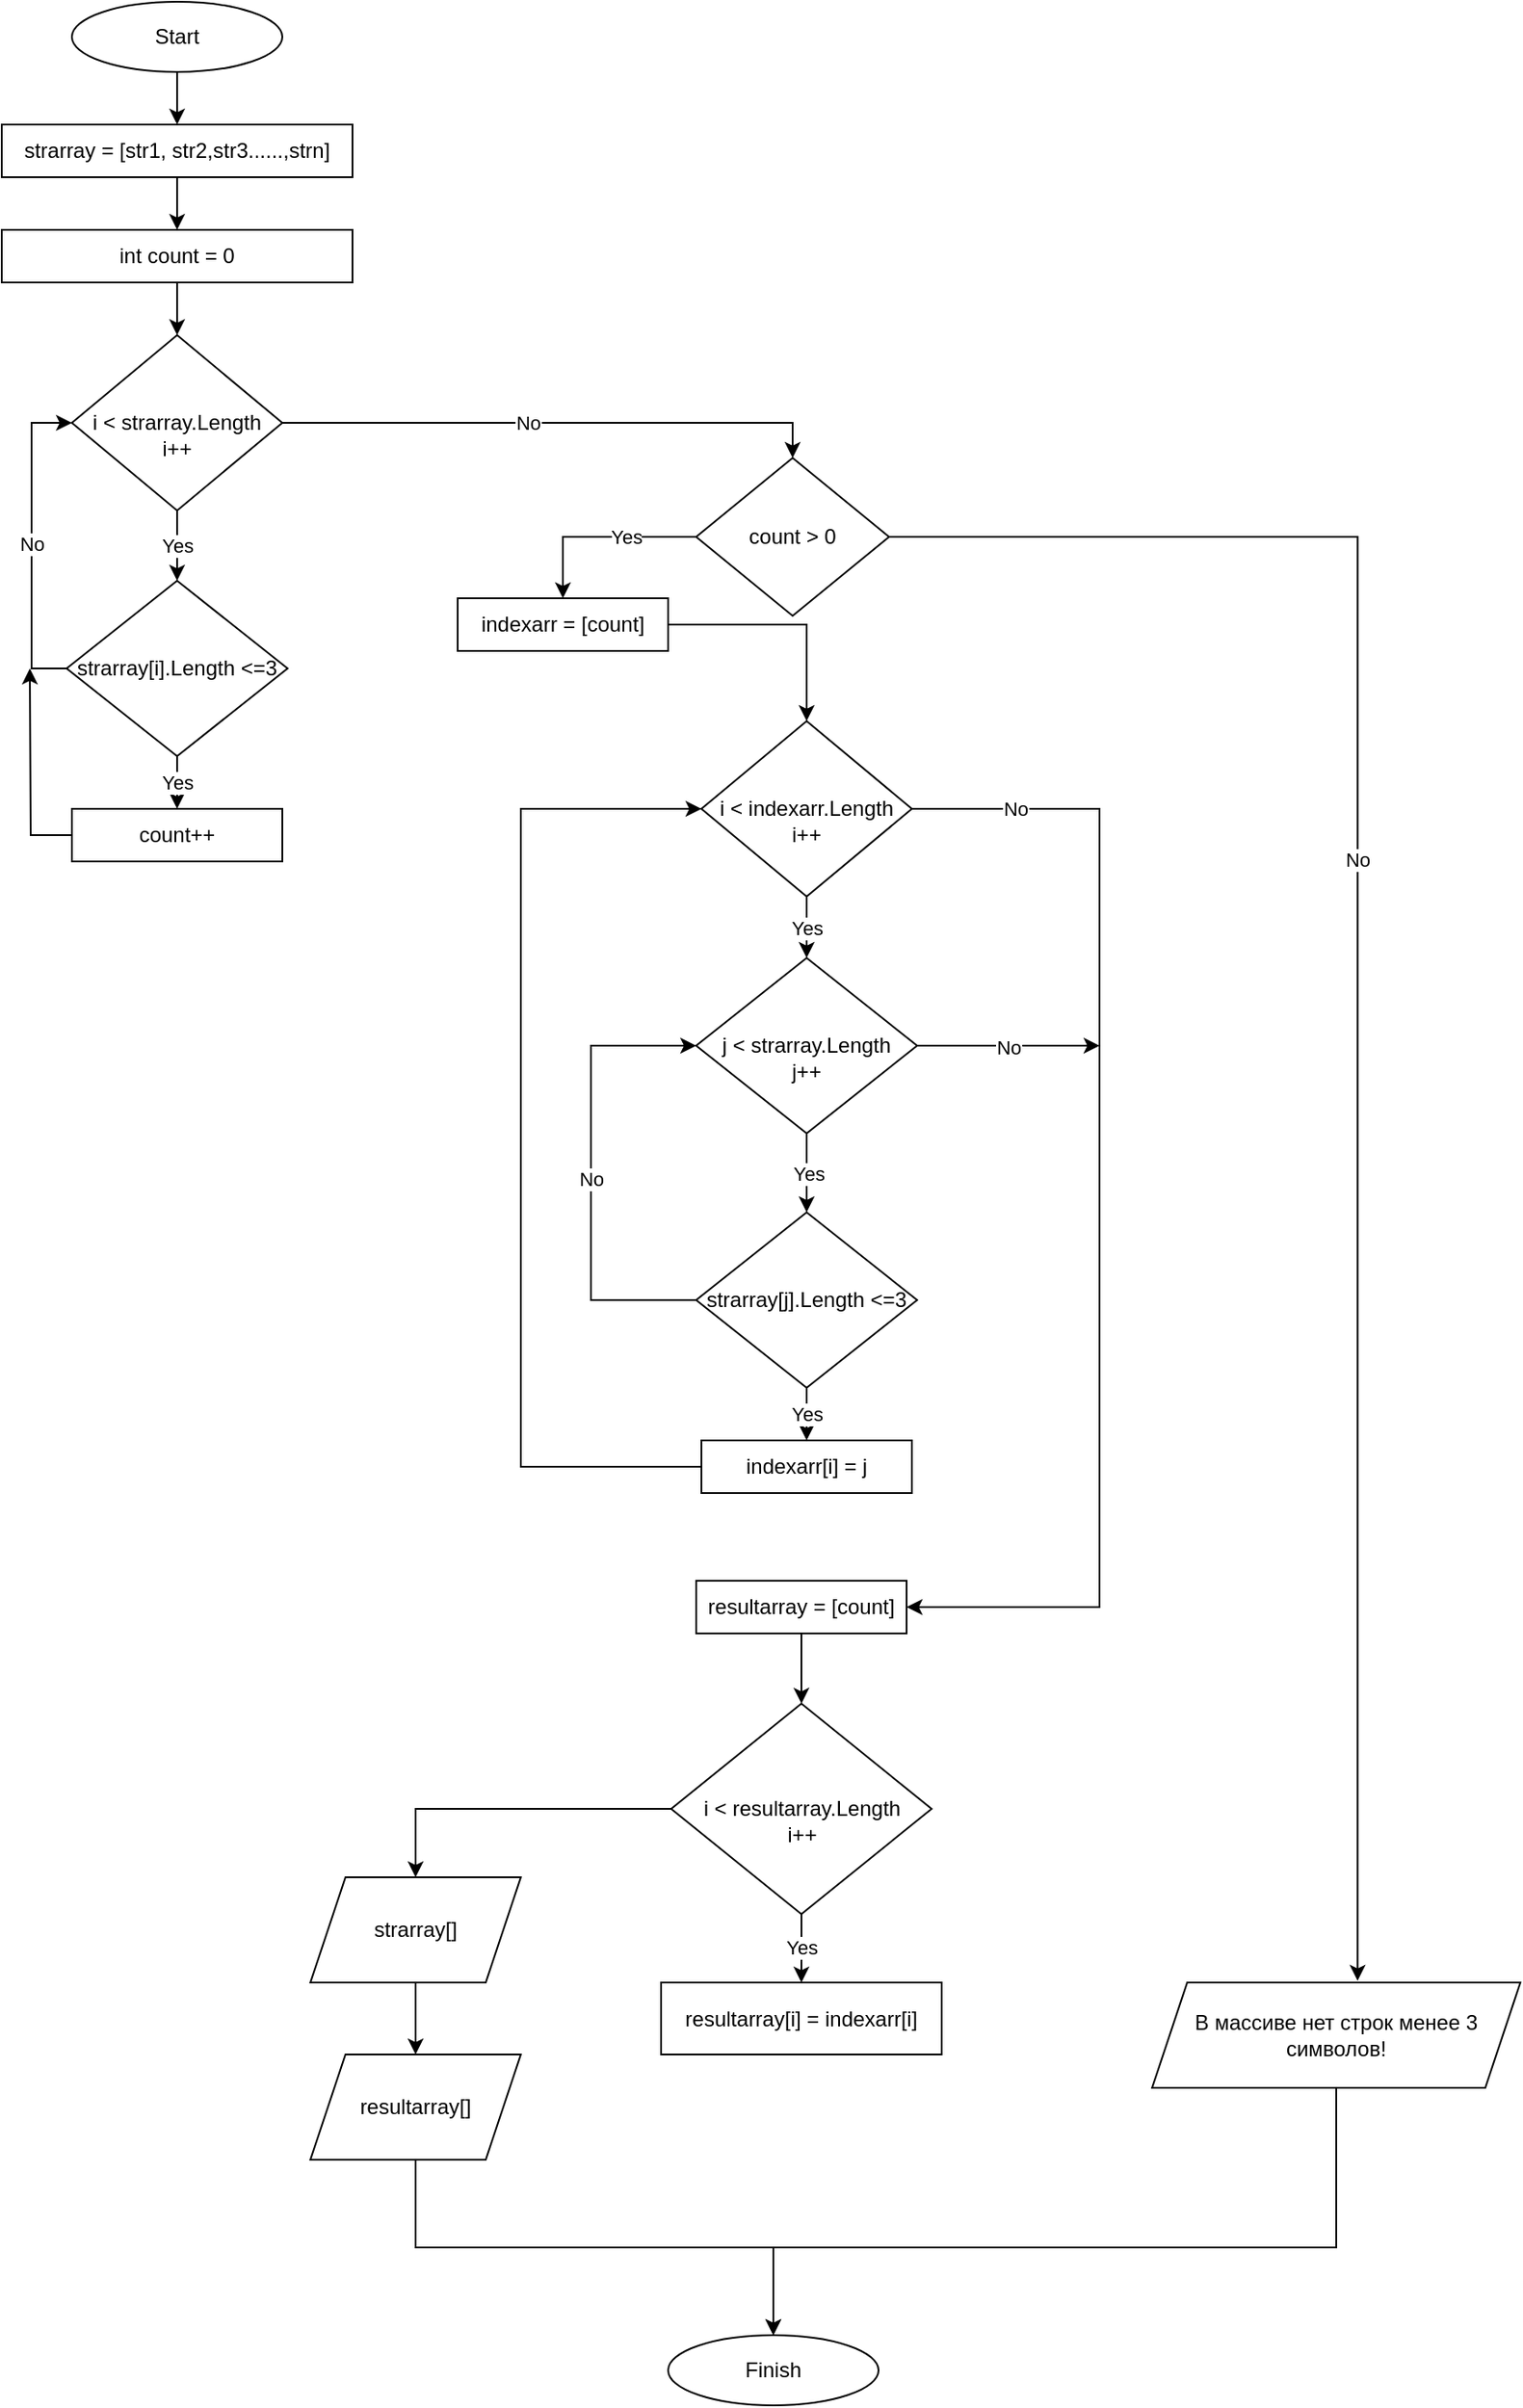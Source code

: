 <mxfile version="20.2.4" type="device"><diagram id="c14NywASGrUfN0D-7lFT" name="Страница 1"><mxGraphModel dx="1182" dy="764" grid="1" gridSize="10" guides="1" tooltips="1" connect="1" arrows="1" fold="1" page="1" pageScale="1" pageWidth="827" pageHeight="1169" math="0" shadow="0"><root><mxCell id="0"/><mxCell id="1" parent="0"/><mxCell id="VxundXk1T8DEoe5Hcn15-3" value="" style="edgeStyle=orthogonalEdgeStyle;rounded=0;orthogonalLoop=1;jettySize=auto;html=1;" edge="1" parent="1" source="VxundXk1T8DEoe5Hcn15-1" target="VxundXk1T8DEoe5Hcn15-2"><mxGeometry relative="1" as="geometry"/></mxCell><mxCell id="VxundXk1T8DEoe5Hcn15-1" value="Start" style="ellipse;whiteSpace=wrap;html=1;" vertex="1" parent="1"><mxGeometry x="134" y="40" width="120" height="40" as="geometry"/></mxCell><mxCell id="VxundXk1T8DEoe5Hcn15-9" value="" style="edgeStyle=orthogonalEdgeStyle;rounded=0;orthogonalLoop=1;jettySize=auto;html=1;" edge="1" parent="1" source="VxundXk1T8DEoe5Hcn15-2" target="VxundXk1T8DEoe5Hcn15-8"><mxGeometry relative="1" as="geometry"/></mxCell><mxCell id="VxundXk1T8DEoe5Hcn15-2" value="strarray = [str1, str2,str3......,strn]" style="rounded=0;whiteSpace=wrap;html=1;" vertex="1" parent="1"><mxGeometry x="94" y="110" width="200" height="30" as="geometry"/></mxCell><mxCell id="VxundXk1T8DEoe5Hcn15-7" value="Yes" style="edgeStyle=orthogonalEdgeStyle;rounded=0;orthogonalLoop=1;jettySize=auto;html=1;" edge="1" parent="1" source="VxundXk1T8DEoe5Hcn15-4" target="VxundXk1T8DEoe5Hcn15-6"><mxGeometry relative="1" as="geometry"/></mxCell><mxCell id="VxundXk1T8DEoe5Hcn15-23" value="No" style="edgeStyle=orthogonalEdgeStyle;rounded=0;orthogonalLoop=1;jettySize=auto;html=1;entryX=0.5;entryY=0;entryDx=0;entryDy=0;" edge="1" parent="1" source="VxundXk1T8DEoe5Hcn15-4" target="VxundXk1T8DEoe5Hcn15-22"><mxGeometry x="-0.1" relative="1" as="geometry"><mxPoint as="offset"/></mxGeometry></mxCell><mxCell id="VxundXk1T8DEoe5Hcn15-4" value="&lt;br&gt;i &amp;lt; strarray.Length&lt;br&gt;i++" style="rhombus;whiteSpace=wrap;html=1;" vertex="1" parent="1"><mxGeometry x="134" y="230" width="120" height="100" as="geometry"/></mxCell><mxCell id="VxundXk1T8DEoe5Hcn15-12" value="Yes" style="edgeStyle=orthogonalEdgeStyle;rounded=0;orthogonalLoop=1;jettySize=auto;html=1;" edge="1" parent="1" source="VxundXk1T8DEoe5Hcn15-6" target="VxundXk1T8DEoe5Hcn15-11"><mxGeometry relative="1" as="geometry"/></mxCell><mxCell id="VxundXk1T8DEoe5Hcn15-52" value="No" style="edgeStyle=orthogonalEdgeStyle;rounded=0;orthogonalLoop=1;jettySize=auto;html=1;entryX=0;entryY=0.5;entryDx=0;entryDy=0;exitX=0;exitY=0.5;exitDx=0;exitDy=0;" edge="1" parent="1" source="VxundXk1T8DEoe5Hcn15-6" target="VxundXk1T8DEoe5Hcn15-4"><mxGeometry relative="1" as="geometry"/></mxCell><mxCell id="VxundXk1T8DEoe5Hcn15-6" value="strarray[i].Length &amp;lt;=3" style="rhombus;whiteSpace=wrap;html=1;" vertex="1" parent="1"><mxGeometry x="131" y="370" width="126" height="100" as="geometry"/></mxCell><mxCell id="VxundXk1T8DEoe5Hcn15-10" value="" style="edgeStyle=orthogonalEdgeStyle;rounded=0;orthogonalLoop=1;jettySize=auto;html=1;" edge="1" parent="1" source="VxundXk1T8DEoe5Hcn15-8" target="VxundXk1T8DEoe5Hcn15-4"><mxGeometry relative="1" as="geometry"/></mxCell><mxCell id="VxundXk1T8DEoe5Hcn15-8" value="int count = 0" style="rounded=0;whiteSpace=wrap;html=1;" vertex="1" parent="1"><mxGeometry x="94" y="170" width="200" height="30" as="geometry"/></mxCell><mxCell id="VxundXk1T8DEoe5Hcn15-53" style="edgeStyle=orthogonalEdgeStyle;rounded=0;orthogonalLoop=1;jettySize=auto;html=1;" edge="1" parent="1" source="VxundXk1T8DEoe5Hcn15-11"><mxGeometry relative="1" as="geometry"><mxPoint x="110" y="420" as="targetPoint"/></mxGeometry></mxCell><mxCell id="VxundXk1T8DEoe5Hcn15-11" value="count++" style="rounded=0;whiteSpace=wrap;html=1;" vertex="1" parent="1"><mxGeometry x="134" y="500" width="120" height="30" as="geometry"/></mxCell><mxCell id="VxundXk1T8DEoe5Hcn15-29" style="edgeStyle=orthogonalEdgeStyle;rounded=0;orthogonalLoop=1;jettySize=auto;html=1;entryX=0.5;entryY=0;entryDx=0;entryDy=0;" edge="1" parent="1" source="VxundXk1T8DEoe5Hcn15-21" target="VxundXk1T8DEoe5Hcn15-30"><mxGeometry relative="1" as="geometry"><mxPoint x="555" y="450" as="targetPoint"/></mxGeometry></mxCell><mxCell id="VxundXk1T8DEoe5Hcn15-21" value="indexarr = [count]" style="rounded=0;whiteSpace=wrap;html=1;" vertex="1" parent="1"><mxGeometry x="354" y="380" width="120" height="30" as="geometry"/></mxCell><mxCell id="VxundXk1T8DEoe5Hcn15-25" value="Yes" style="edgeStyle=orthogonalEdgeStyle;rounded=0;orthogonalLoop=1;jettySize=auto;html=1;entryX=0.5;entryY=0;entryDx=0;entryDy=0;" edge="1" parent="1" source="VxundXk1T8DEoe5Hcn15-22" target="VxundXk1T8DEoe5Hcn15-21"><mxGeometry x="-0.279" relative="1" as="geometry"><mxPoint as="offset"/></mxGeometry></mxCell><mxCell id="VxundXk1T8DEoe5Hcn15-27" value="No" style="edgeStyle=orthogonalEdgeStyle;rounded=0;orthogonalLoop=1;jettySize=auto;html=1;entryX=0.558;entryY=-0.017;entryDx=0;entryDy=0;entryPerimeter=0;" edge="1" parent="1" source="VxundXk1T8DEoe5Hcn15-22" target="VxundXk1T8DEoe5Hcn15-26"><mxGeometry x="-0.172" relative="1" as="geometry"><Array as="points"><mxPoint x="867" y="345"/></Array><mxPoint as="offset"/></mxGeometry></mxCell><mxCell id="VxundXk1T8DEoe5Hcn15-22" value="count &amp;gt; 0" style="rhombus;whiteSpace=wrap;html=1;" vertex="1" parent="1"><mxGeometry x="490" y="300" width="110" height="90" as="geometry"/></mxCell><mxCell id="VxundXk1T8DEoe5Hcn15-66" style="edgeStyle=orthogonalEdgeStyle;rounded=0;orthogonalLoop=1;jettySize=auto;html=1;" edge="1" parent="1" source="VxundXk1T8DEoe5Hcn15-26" target="VxundXk1T8DEoe5Hcn15-64"><mxGeometry relative="1" as="geometry"><Array as="points"><mxPoint x="855" y="1320"/><mxPoint x="534" y="1320"/></Array></mxGeometry></mxCell><mxCell id="VxundXk1T8DEoe5Hcn15-26" value="В массиве нет строк менее 3 символов!" style="shape=parallelogram;perimeter=parallelogramPerimeter;whiteSpace=wrap;html=1;fixedSize=1;" vertex="1" parent="1"><mxGeometry x="750" y="1169" width="210" height="60" as="geometry"/></mxCell><mxCell id="VxundXk1T8DEoe5Hcn15-34" value="Yes" style="edgeStyle=orthogonalEdgeStyle;rounded=0;orthogonalLoop=1;jettySize=auto;html=1;" edge="1" parent="1" source="VxundXk1T8DEoe5Hcn15-30" target="VxundXk1T8DEoe5Hcn15-31"><mxGeometry relative="1" as="geometry"/></mxCell><mxCell id="VxundXk1T8DEoe5Hcn15-45" value="No" style="edgeStyle=orthogonalEdgeStyle;rounded=0;orthogonalLoop=1;jettySize=auto;html=1;entryX=1;entryY=0.5;entryDx=0;entryDy=0;exitX=1;exitY=0.5;exitDx=0;exitDy=0;" edge="1" parent="1" source="VxundXk1T8DEoe5Hcn15-30" target="VxundXk1T8DEoe5Hcn15-55"><mxGeometry x="-0.824" relative="1" as="geometry"><mxPoint x="720" y="1040" as="targetPoint"/><Array as="points"><mxPoint x="720" y="500"/><mxPoint x="720" y="955"/></Array><mxPoint as="offset"/></mxGeometry></mxCell><mxCell id="VxundXk1T8DEoe5Hcn15-30" value="&lt;br&gt;i &amp;lt; indexarr.Length&lt;br&gt;i++" style="rhombus;whiteSpace=wrap;html=1;" vertex="1" parent="1"><mxGeometry x="493" y="450" width="120" height="100" as="geometry"/></mxCell><mxCell id="VxundXk1T8DEoe5Hcn15-35" value="Yes" style="edgeStyle=orthogonalEdgeStyle;rounded=0;orthogonalLoop=1;jettySize=auto;html=1;" edge="1" parent="1" source="VxundXk1T8DEoe5Hcn15-31"><mxGeometry relative="1" as="geometry"><mxPoint x="553" y="730" as="targetPoint"/></mxGeometry></mxCell><mxCell id="VxundXk1T8DEoe5Hcn15-46" value="No" style="edgeStyle=orthogonalEdgeStyle;rounded=0;orthogonalLoop=1;jettySize=auto;html=1;" edge="1" parent="1" source="VxundXk1T8DEoe5Hcn15-31"><mxGeometry relative="1" as="geometry"><mxPoint x="720" y="635" as="targetPoint"/></mxGeometry></mxCell><mxCell id="VxundXk1T8DEoe5Hcn15-31" value="&lt;br&gt;j &amp;lt; strarray.Length&lt;br&gt;j++" style="rhombus;whiteSpace=wrap;html=1;" vertex="1" parent="1"><mxGeometry x="490" y="585" width="126" height="100" as="geometry"/></mxCell><mxCell id="VxundXk1T8DEoe5Hcn15-38" value="Yes" style="edgeStyle=orthogonalEdgeStyle;rounded=0;orthogonalLoop=1;jettySize=auto;html=1;" edge="1" parent="1" source="VxundXk1T8DEoe5Hcn15-36" target="VxundXk1T8DEoe5Hcn15-37"><mxGeometry relative="1" as="geometry"/></mxCell><mxCell id="VxundXk1T8DEoe5Hcn15-47" value="No" style="edgeStyle=orthogonalEdgeStyle;rounded=0;orthogonalLoop=1;jettySize=auto;html=1;entryX=0;entryY=0.5;entryDx=0;entryDy=0;" edge="1" parent="1" source="VxundXk1T8DEoe5Hcn15-36" target="VxundXk1T8DEoe5Hcn15-31"><mxGeometry x="-0.027" relative="1" as="geometry"><Array as="points"><mxPoint x="430" y="780"/><mxPoint x="430" y="635"/></Array><mxPoint as="offset"/></mxGeometry></mxCell><mxCell id="VxundXk1T8DEoe5Hcn15-36" value="strarray[j].Length &amp;lt;=3" style="rhombus;whiteSpace=wrap;html=1;" vertex="1" parent="1"><mxGeometry x="490" y="730" width="126" height="100" as="geometry"/></mxCell><mxCell id="VxundXk1T8DEoe5Hcn15-54" style="edgeStyle=orthogonalEdgeStyle;rounded=0;orthogonalLoop=1;jettySize=auto;html=1;entryX=0;entryY=0.5;entryDx=0;entryDy=0;exitX=0;exitY=0.5;exitDx=0;exitDy=0;" edge="1" parent="1" source="VxundXk1T8DEoe5Hcn15-37" target="VxundXk1T8DEoe5Hcn15-30"><mxGeometry relative="1" as="geometry"><Array as="points"><mxPoint x="390" y="875"/><mxPoint x="390" y="500"/></Array></mxGeometry></mxCell><mxCell id="VxundXk1T8DEoe5Hcn15-37" value="indexarr[i] = j" style="rounded=0;whiteSpace=wrap;html=1;" vertex="1" parent="1"><mxGeometry x="493" y="860" width="120" height="30" as="geometry"/></mxCell><mxCell id="VxundXk1T8DEoe5Hcn15-57" value="" style="edgeStyle=orthogonalEdgeStyle;rounded=0;orthogonalLoop=1;jettySize=auto;html=1;" edge="1" parent="1" source="VxundXk1T8DEoe5Hcn15-55" target="VxundXk1T8DEoe5Hcn15-56"><mxGeometry relative="1" as="geometry"/></mxCell><mxCell id="VxundXk1T8DEoe5Hcn15-55" value="resultarray = [count]" style="rounded=0;whiteSpace=wrap;html=1;" vertex="1" parent="1"><mxGeometry x="490" y="940" width="120" height="30" as="geometry"/></mxCell><mxCell id="VxundXk1T8DEoe5Hcn15-59" value="Yes" style="edgeStyle=orthogonalEdgeStyle;rounded=0;orthogonalLoop=1;jettySize=auto;html=1;" edge="1" parent="1" source="VxundXk1T8DEoe5Hcn15-56" target="VxundXk1T8DEoe5Hcn15-58"><mxGeometry relative="1" as="geometry"/></mxCell><mxCell id="VxundXk1T8DEoe5Hcn15-61" style="edgeStyle=orthogonalEdgeStyle;rounded=0;orthogonalLoop=1;jettySize=auto;html=1;entryX=0.5;entryY=0;entryDx=0;entryDy=0;" edge="1" parent="1" source="VxundXk1T8DEoe5Hcn15-56" target="VxundXk1T8DEoe5Hcn15-60"><mxGeometry relative="1" as="geometry"/></mxCell><mxCell id="VxundXk1T8DEoe5Hcn15-56" value="&lt;br&gt;i &amp;lt; resultarray.Length&lt;br&gt;i++" style="rhombus;whiteSpace=wrap;html=1;" vertex="1" parent="1"><mxGeometry x="475.75" y="1010" width="148.5" height="120" as="geometry"/></mxCell><mxCell id="VxundXk1T8DEoe5Hcn15-58" value="resultarray[i] = indexarr[i]" style="rounded=0;whiteSpace=wrap;html=1;" vertex="1" parent="1"><mxGeometry x="470" y="1169" width="160" height="41" as="geometry"/></mxCell><mxCell id="VxundXk1T8DEoe5Hcn15-63" value="" style="edgeStyle=orthogonalEdgeStyle;rounded=0;orthogonalLoop=1;jettySize=auto;html=1;" edge="1" parent="1" source="VxundXk1T8DEoe5Hcn15-60" target="VxundXk1T8DEoe5Hcn15-62"><mxGeometry relative="1" as="geometry"/></mxCell><mxCell id="VxundXk1T8DEoe5Hcn15-60" value="strarray[]" style="shape=parallelogram;perimeter=parallelogramPerimeter;whiteSpace=wrap;html=1;fixedSize=1;" vertex="1" parent="1"><mxGeometry x="270" y="1109" width="120" height="60" as="geometry"/></mxCell><mxCell id="VxundXk1T8DEoe5Hcn15-65" style="edgeStyle=orthogonalEdgeStyle;rounded=0;orthogonalLoop=1;jettySize=auto;html=1;exitX=0.5;exitY=1;exitDx=0;exitDy=0;" edge="1" parent="1" source="VxundXk1T8DEoe5Hcn15-62" target="VxundXk1T8DEoe5Hcn15-64"><mxGeometry relative="1" as="geometry"/></mxCell><mxCell id="VxundXk1T8DEoe5Hcn15-62" value="resultarray[]" style="shape=parallelogram;perimeter=parallelogramPerimeter;whiteSpace=wrap;html=1;fixedSize=1;" vertex="1" parent="1"><mxGeometry x="270" y="1210" width="120" height="60" as="geometry"/></mxCell><mxCell id="VxundXk1T8DEoe5Hcn15-64" value="Finish" style="ellipse;whiteSpace=wrap;html=1;" vertex="1" parent="1"><mxGeometry x="474" y="1370" width="120" height="40" as="geometry"/></mxCell></root></mxGraphModel></diagram></mxfile>